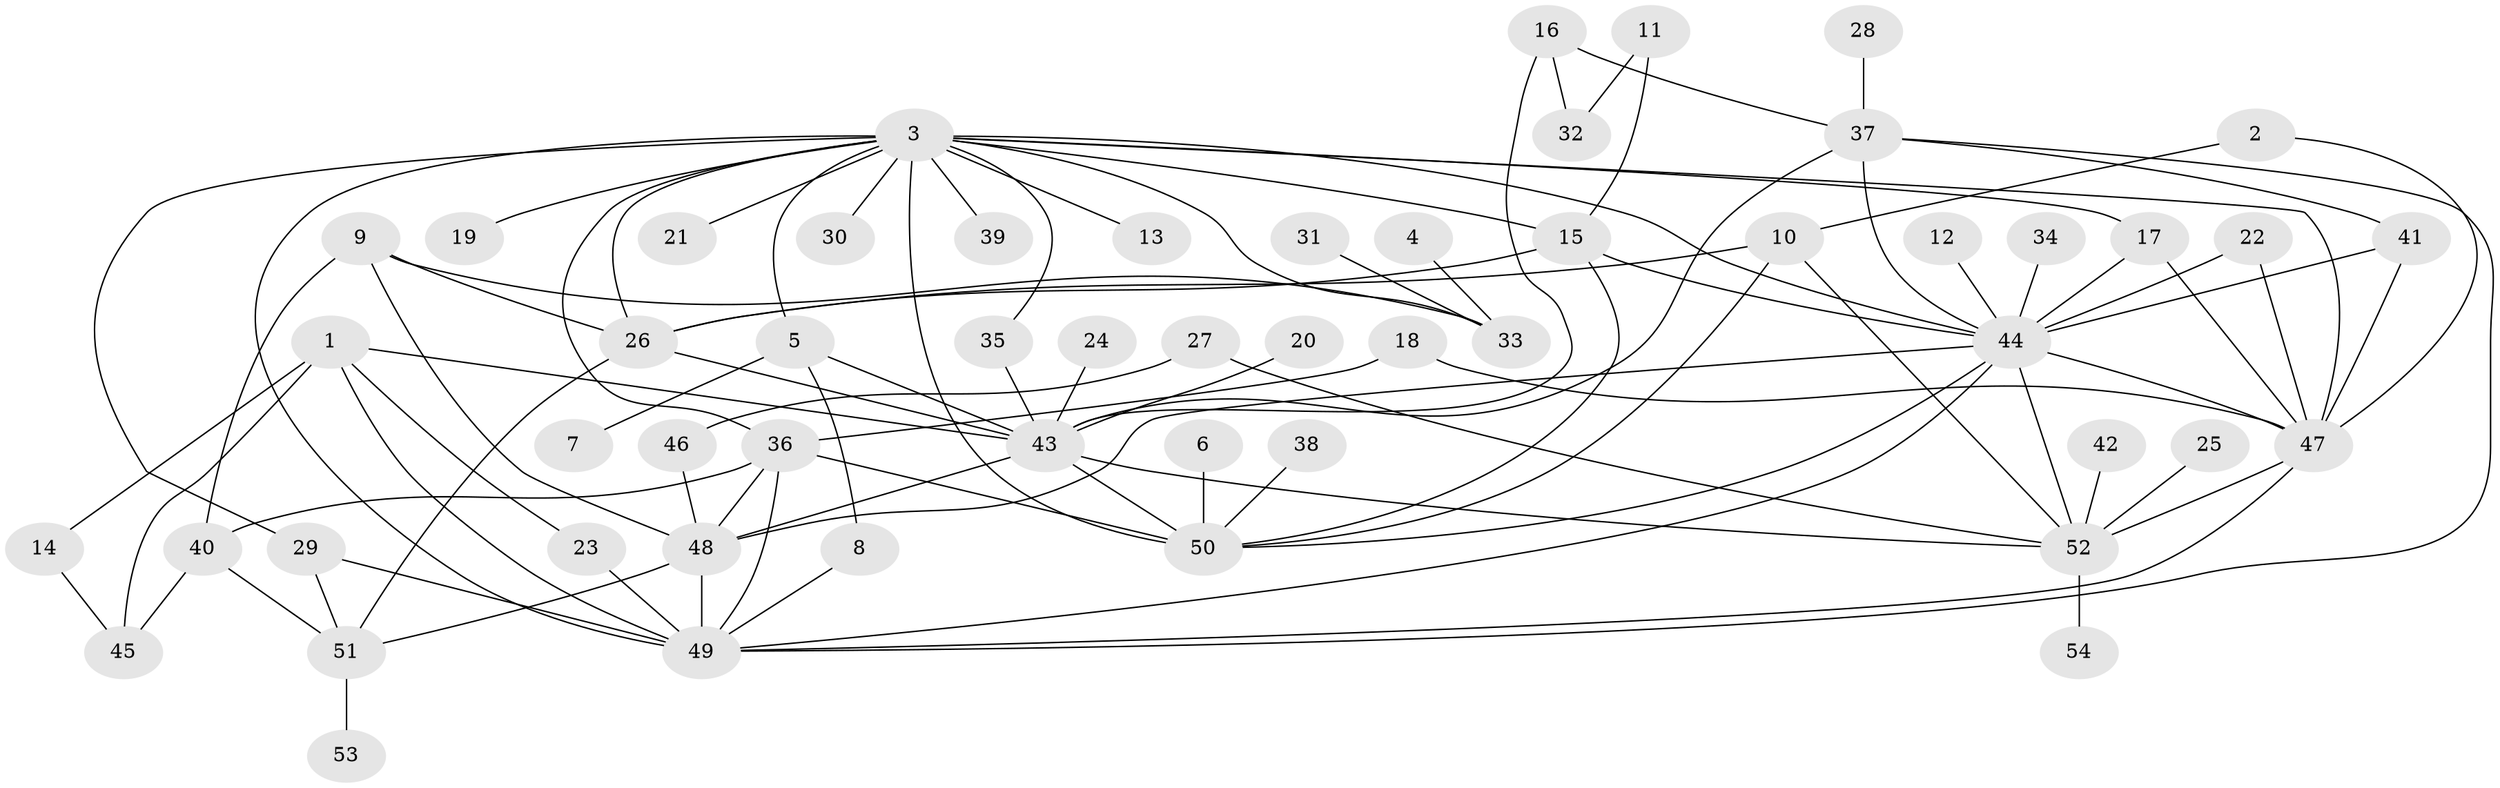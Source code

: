 // original degree distribution, {5: 0.08411214953271028, 14: 0.009345794392523364, 4: 0.07476635514018691, 8: 0.009345794392523364, 7: 0.037383177570093455, 3: 0.21495327102803738, 6: 0.04672897196261682, 1: 0.2616822429906542, 2: 0.2616822429906542}
// Generated by graph-tools (version 1.1) at 2025/25/03/09/25 03:25:27]
// undirected, 54 vertices, 96 edges
graph export_dot {
graph [start="1"]
  node [color=gray90,style=filled];
  1;
  2;
  3;
  4;
  5;
  6;
  7;
  8;
  9;
  10;
  11;
  12;
  13;
  14;
  15;
  16;
  17;
  18;
  19;
  20;
  21;
  22;
  23;
  24;
  25;
  26;
  27;
  28;
  29;
  30;
  31;
  32;
  33;
  34;
  35;
  36;
  37;
  38;
  39;
  40;
  41;
  42;
  43;
  44;
  45;
  46;
  47;
  48;
  49;
  50;
  51;
  52;
  53;
  54;
  1 -- 14 [weight=1.0];
  1 -- 23 [weight=1.0];
  1 -- 43 [weight=1.0];
  1 -- 45 [weight=1.0];
  1 -- 49 [weight=1.0];
  2 -- 10 [weight=1.0];
  2 -- 47 [weight=1.0];
  3 -- 5 [weight=1.0];
  3 -- 13 [weight=1.0];
  3 -- 15 [weight=1.0];
  3 -- 17 [weight=1.0];
  3 -- 19 [weight=1.0];
  3 -- 21 [weight=1.0];
  3 -- 26 [weight=1.0];
  3 -- 29 [weight=1.0];
  3 -- 30 [weight=1.0];
  3 -- 33 [weight=1.0];
  3 -- 35 [weight=1.0];
  3 -- 36 [weight=1.0];
  3 -- 39 [weight=1.0];
  3 -- 44 [weight=1.0];
  3 -- 47 [weight=1.0];
  3 -- 49 [weight=1.0];
  3 -- 50 [weight=3.0];
  4 -- 33 [weight=1.0];
  5 -- 7 [weight=1.0];
  5 -- 8 [weight=1.0];
  5 -- 43 [weight=1.0];
  6 -- 50 [weight=1.0];
  8 -- 49 [weight=1.0];
  9 -- 26 [weight=1.0];
  9 -- 33 [weight=1.0];
  9 -- 40 [weight=1.0];
  9 -- 48 [weight=1.0];
  10 -- 26 [weight=1.0];
  10 -- 50 [weight=1.0];
  10 -- 52 [weight=1.0];
  11 -- 15 [weight=1.0];
  11 -- 32 [weight=1.0];
  12 -- 44 [weight=1.0];
  14 -- 45 [weight=1.0];
  15 -- 26 [weight=1.0];
  15 -- 44 [weight=1.0];
  15 -- 50 [weight=2.0];
  16 -- 32 [weight=1.0];
  16 -- 37 [weight=1.0];
  16 -- 43 [weight=1.0];
  17 -- 44 [weight=1.0];
  17 -- 47 [weight=1.0];
  18 -- 36 [weight=1.0];
  18 -- 47 [weight=1.0];
  20 -- 43 [weight=1.0];
  22 -- 44 [weight=1.0];
  22 -- 47 [weight=1.0];
  23 -- 49 [weight=1.0];
  24 -- 43 [weight=1.0];
  25 -- 52 [weight=1.0];
  26 -- 43 [weight=1.0];
  26 -- 51 [weight=1.0];
  27 -- 46 [weight=1.0];
  27 -- 52 [weight=1.0];
  28 -- 37 [weight=1.0];
  29 -- 49 [weight=1.0];
  29 -- 51 [weight=1.0];
  31 -- 33 [weight=1.0];
  34 -- 44 [weight=1.0];
  35 -- 43 [weight=1.0];
  36 -- 40 [weight=1.0];
  36 -- 48 [weight=1.0];
  36 -- 49 [weight=1.0];
  36 -- 50 [weight=1.0];
  37 -- 41 [weight=1.0];
  37 -- 43 [weight=1.0];
  37 -- 44 [weight=1.0];
  37 -- 49 [weight=1.0];
  38 -- 50 [weight=1.0];
  40 -- 45 [weight=1.0];
  40 -- 51 [weight=1.0];
  41 -- 44 [weight=1.0];
  41 -- 47 [weight=1.0];
  42 -- 52 [weight=1.0];
  43 -- 48 [weight=1.0];
  43 -- 50 [weight=1.0];
  43 -- 52 [weight=1.0];
  44 -- 47 [weight=2.0];
  44 -- 48 [weight=1.0];
  44 -- 49 [weight=1.0];
  44 -- 50 [weight=1.0];
  44 -- 52 [weight=1.0];
  46 -- 48 [weight=1.0];
  47 -- 49 [weight=1.0];
  47 -- 52 [weight=2.0];
  48 -- 49 [weight=2.0];
  48 -- 51 [weight=1.0];
  51 -- 53 [weight=1.0];
  52 -- 54 [weight=1.0];
}
